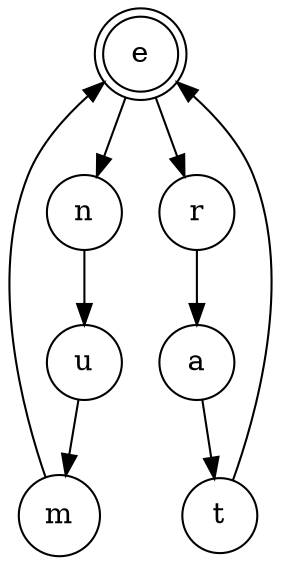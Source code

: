 digraph {   
    node [shape = doublecircle, color = black] e ;
    node [shape = circle];
    node [color= black];
    e -> n -> u -> m -> e -> r -> a -> t -> e;	
}